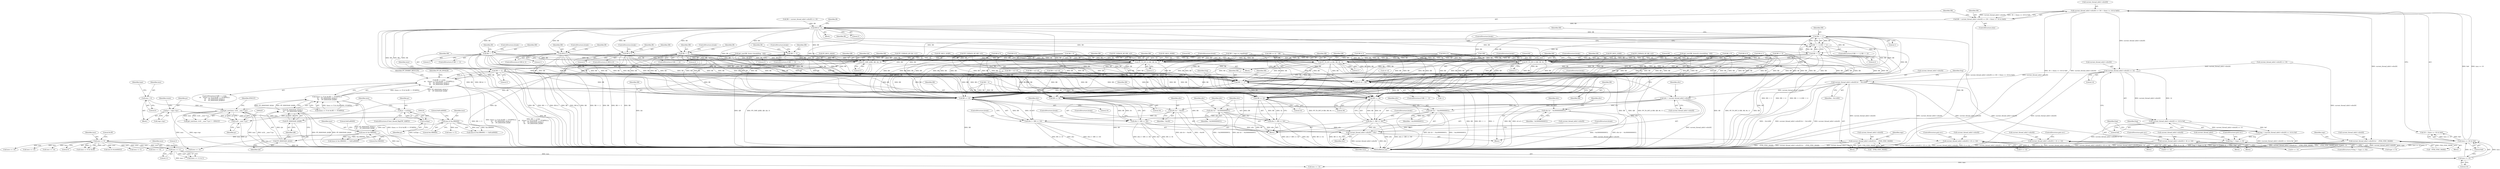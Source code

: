 digraph "0_linux_a8b0ca17b80e92faab46ee7179ba9e99ccb61233_42@API" {
"1000618" [label="(Call,current_thread_info()->xfsr[0] >> (30 + ((insn >> 10) & 0x6)))"];
"1000626" [label="(Call,(insn >> 10) & 0x6)"];
"1000627" [label="(Call,insn >> 10)"];
"1000602" [label="(Call,insn >> 11)"];
"1000570" [label="(Call,insn >> 5)"];
"1000560" [label="(Call,insn & 0xc1f80000)"];
"1000232" [label="(Call,insn & 0xc1f80000)"];
"1000222" [label="(Call,get_user(insn, (u32 __user *) pc))"];
"1000166" [label="(Call,insn = 0)"];
"1000224" [label="(Call,(u32 __user *) pc)"];
"1000215" [label="(Call,pc = (u32)pc)"];
"1000217" [label="(Call,(u32)pc)"];
"1000154" [label="(Call,pc = regs->tpc)"];
"1000616" [label="(Call,XR = current_thread_info()->xfsr[0] >> (30 + ((insn >> 10) & 0x6)))"];
"1000631" [label="(Call,XR &= 3)"];
"1000654" [label="(Call,XR == 1)"];
"1000653" [label="(Call,XR == 1 || XR == 2)"];
"1000657" [label="(Call,XR == 2)"];
"1001594" [label="(Call,FP_TO_INT_S (XR, SB, 64, 1))"];
"1001772" [label="(Call,XR == -1)"];
"1001790" [label="(Call,XR << 10)"];
"1001788" [label="(Call,xfsr |= (XR << 10))"];
"1001824" [label="(Call,current_thread_info()->xfsr[0] = xfsr)"];
"1001869" [label="(Call,current_thread_info()->xfsr[0] &= ~(FSR_CEXC_MASK))"];
"1001800" [label="(Call,XR << 32)"];
"1001798" [label="(Call,xfsr |= (XR << 32))"];
"1001810" [label="(Call,XR << 34)"];
"1001808" [label="(Call,xfsr |= (XR << 34))"];
"1001820" [label="(Call,XR << 36)"];
"1001818" [label="(Call,xfsr |= (XR << 36))"];
"1001840" [label="(Call,rd->d = XR)"];
"1001601" [label="(Call,FP_TO_INT_D (XR, DB, 64, 1))"];
"1001608" [label="(Call,FP_TO_INT_Q (XR, QB, 64, 1))"];
"1001727" [label="(Call,FP_CMP_Q(XR, QB, QA, 3))"];
"1001734" [label="(Call,XR == 3)"];
"1001733" [label="(Call,XR == 3 &&\n\t\t\t    (((insn >> 5) & 0x1ff) == FCMPEQ ||\n\t\t\t     FP_ISSIGNAN_Q(QA) ||\n\t\t\t     FP_ISSIGNAN_Q(QB)))"];
"1001746" [label="(Call,FP_ISSIGNAN_Q(QA))"];
"1001745" [label="(Call,FP_ISSIGNAN_Q(QA) ||\n\t\t\t     FP_ISSIGNAN_Q(QB))"];
"1001737" [label="(Call,((insn >> 5) & 0x1ff) == FCMPEQ ||\n\t\t\t     FP_ISSIGNAN_Q(QA) ||\n\t\t\t     FP_ISSIGNAN_Q(QB))"];
"1001748" [label="(Call,FP_ISSIGNAN_Q(QB))"];
"1000666" [label="(Call,XR & 1)"];
"1000675" [label="(Call,XR == 1)"];
"1000684" [label="(Call,XR & 2)"];
"1000693" [label="(Call,XR == 2)"];
"1000702" [label="(Call,XR == 3)"];
"1000969" [label="(Call,current_thread_info()->xfsr[0] &= ~(FSR_CEXC_MASK))"];
"1001030" [label="(Call,current_thread_info()->xfsr[0] >> 14)"];
"1001029" [label="(Call,(current_thread_info()->xfsr[0] >> 14) & 0xf)"];
"1001027" [label="(Call,freg = (current_thread_info()->xfsr[0] >> 14) & 0xf)"];
"1001039" [label="(Call,freg != (type >> 9))"];
"1001045" [label="(Call,current_thread_info()->xfsr[0] &= ~0x1c000)"];
"1001070" [label="(Call,current_thread_info()->xfsr[0] |= (6 << 14))"];
"1001165" [label="(Call,current_thread_info()->xfsr[0] |= (6 << 14))"];
"1001264" [label="(Call,current_thread_info()->xfsr[0] |= (6 << 14))"];
"1001764" [label="(Call,xfsr = current_thread_info()->xfsr[0])"];
"1001785" [label="(Call,xfsr &= ~0xc00)"];
"1001795" [label="(Call,xfsr &= ~0x300000000UL)"];
"1001805" [label="(Call,xfsr &= ~0xc00000000UL)"];
"1001815" [label="(Call,xfsr &= ~0x3000000000UL)"];
"1000848" [label="(Call,XR = 0)"];
"1000693" [label="(Call,XR == 2)"];
"1000629" [label="(Literal,10)"];
"1000187" [label="(Call,FP_DECL_D(DB))"];
"1001174" [label="(ControlStructure,goto err;)"];
"1001810" [label="(Call,XR << 34)"];
"1000681" [label="(ControlStructure,break;)"];
"1001806" [label="(Identifier,xfsr)"];
"1000692" [label="(ControlStructure,if (XR == 2))"];
"1001820" [label="(Call,XR << 36)"];
"1001164" [label="(Block,)"];
"1001818" [label="(Call,xfsr |= (XR << 36))"];
"1001046" [label="(Call,current_thread_info()->xfsr[0])"];
"1000697" [label="(Identifier,IR)"];
"1000560" [label="(Call,insn & 0xc1f80000)"];
"1001727" [label="(Call,FP_CMP_Q(XR, QB, QA, 3))"];
"1001762" [label="(Block,)"];
"1001787" [label="(Identifier,~0xc00)"];
"1001751" [label="(Identifier,FP_EX_INVALID)"];
"1001071" [label="(Call,current_thread_info()->xfsr[0])"];
"1000563" [label="(Literal,0x81a80000)"];
"1000156" [label="(Call,regs->tpc)"];
"1001821" [label="(Identifier,XR)"];
"1001053" [label="(Identifier,freg)"];
"1001875" [label="(Call,~(FSR_CEXC_MASK))"];
"1000603" [label="(Identifier,insn)"];
"1001749" [label="(Identifier,QB)"];
"1000216" [label="(Identifier,pc)"];
"1000806" [label="(Call,XR & 8)"];
"1001040" [label="(Identifier,freg)"];
"1001027" [label="(Call,freg = (current_thread_info()->xfsr[0] >> 14) & 0xf)"];
"1001732" [label="(ControlStructure,if (XR == 3 &&\n\t\t\t    (((insn >> 5) & 0x1ff) == FCMPEQ ||\n\t\t\t     FP_ISSIGNAN_Q(QA) ||\n\t\t\t     FP_ISSIGNAN_Q(QB))))"];
"1001604" [label="(Literal,64)"];
"1001811" [label="(Identifier,XR)"];
"1001745" [label="(Call,FP_ISSIGNAN_Q(QA) ||\n\t\t\t     FP_ISSIGNAN_Q(QB))"];
"1000239" [label="(Call,insn >> 5)"];
"1000168" [label="(Literal,0)"];
"1001803" [label="(ControlStructure,break;)"];
"1000968" [label="(Block,)"];
"1000652" [label="(ControlStructure,if (XR == 1 || XR == 2))"];
"1001844" [label="(Identifier,XR)"];
"1001773" [label="(Identifier,XR)"];
"1000711" [label="(Call,insn >> 14)"];
"1000224" [label="(Call,(u32 __user *) pc)"];
"1000161" [label="(Identifier,tstate)"];
"1001766" [label="(Call,current_thread_info()->xfsr[0])"];
"1000217" [label="(Call,(u32)pc)"];
"1000702" [label="(Call,XR == 3)"];
"1001771" [label="(ControlStructure,if (XR == -1))"];
"1001841" [label="(Call,rd->d)"];
"1000653" [label="(Call,XR == 1 || XR == 2)"];
"1000570" [label="(Call,insn >> 5)"];
"1001733" [label="(Call,XR == 3 &&\n\t\t\t    (((insn >> 5) & 0x1ff) == FCMPEQ ||\n\t\t\t     FP_ISSIGNAN_Q(QA) ||\n\t\t\t     FP_ISSIGNAN_Q(QB)))"];
"1001823" [label="(ControlStructure,break;)"];
"1001795" [label="(Call,xfsr &= ~0x300000000UL)"];
"1000655" [label="(Identifier,XR)"];
"1000746" [label="(Call,(XR >> 2) ^ XR)"];
"1001879" [label="(Identifier,regs)"];
"1001809" [label="(Identifier,xfsr)"];
"1001606" [label="(ControlStructure,break;)"];
"1000602" [label="(Call,insn >> 11)"];
"1001772" [label="(Call,XR == -1)"];
"1001802" [label="(Literal,32)"];
"1001264" [label="(Call,current_thread_info()->xfsr[0] |= (6 << 14))"];
"1000561" [label="(Identifier,insn)"];
"1001788" [label="(Call,xfsr |= (XR << 10))"];
"1001598" [label="(Literal,1)"];
"1001627" [label="(Call,XR = rs2->d)"];
"1001792" [label="(Literal,10)"];
"1001776" [label="(Call,XR = 2)"];
"1000212" [label="(ControlStructure,if (test_thread_flag(TIF_32BIT)))"];
"1000761" [label="(Call,XR & 4)"];
"1000908" [label="(Call,get_user(XR, &win->locals[freg - 16]))"];
"1000685" [label="(Identifier,XR)"];
"1000571" [label="(Identifier,insn)"];
"1000632" [label="(Identifier,XR)"];
"1001783" [label="(Block,)"];
"1001031" [label="(Call,current_thread_info()->xfsr[0])"];
"1001165" [label="(Call,current_thread_info()->xfsr[0] |= (6 << 14))"];
"1001171" [label="(Call,6 << 14)"];
"1000956" [label="(Call,insn >> 10)"];
"1000975" [label="(Call,~(FSR_CEXC_MASK))"];
"1001133" [label="(Call,FP_UNPACK_QP (QA, rs1))"];
"1000562" [label="(Literal,0xc1f80000)"];
"1000628" [label="(Identifier,insn)"];
"1000666" [label="(Call,XR & 1)"];
"1001055" [label="(Call,insn >> 14)"];
"1000657" [label="(Call,XR == 2)"];
"1000616" [label="(Call,XR = current_thread_info()->xfsr[0] >> (30 + ((insn >> 10) & 0x6)))"];
"1001791" [label="(Identifier,XR)"];
"1000706" [label="(Identifier,IR)"];
"1001641" [label="(Call,XR = rs2->d)"];
"1000771" [label="(Call,XR & 4)"];
"1001045" [label="(Call,current_thread_info()->xfsr[0] &= ~0x1c000)"];
"1001869" [label="(Call,current_thread_info()->xfsr[0] &= ~(FSR_CEXC_MASK))"];
"1001799" [label="(Identifier,xfsr)"];
"1000235" [label="(Literal,0x81a00000)"];
"1000171" [label="(Identifier,type)"];
"1001793" [label="(ControlStructure,break;)"];
"1001048" [label="(Call,current_thread_info())"];
"1000694" [label="(Identifier,XR)"];
"1001800" [label="(Call,XR << 32)"];
"1000231" [label="(Call,(insn & 0xc1f80000) == 0x81a00000)"];
"1001265" [label="(Call,current_thread_info()->xfsr[0])"];
"1000223" [label="(Identifier,insn)"];
"1000624" [label="(Call,30 + ((insn >> 10) & 0x6))"];
"1001845" [label="(ControlStructure,break;)"];
"1000665" [label="(ControlStructure,if (XR & 1))"];
"1001781" [label="(Identifier,freg)"];
"1001608" [label="(Call,FP_TO_INT_Q (XR, QB, 64, 1))"];
"1001815" [label="(Call,xfsr &= ~0x3000000000UL)"];
"1001263" [label="(Block,)"];
"1000166" [label="(Call,insn = 0)"];
"1001730" [label="(Identifier,QA)"];
"1000690" [label="(ControlStructure,break;)"];
"1001831" [label="(ControlStructure,break;)"];
"1001735" [label="(Identifier,XR)"];
"1000699" [label="(ControlStructure,break;)"];
"1000654" [label="(Call,XR == 1)"];
"1000573" [label="(Literal,0x1ff)"];
"1001736" [label="(Literal,3)"];
"1001786" [label="(Identifier,xfsr)"];
"1001612" [label="(Literal,1)"];
"1000559" [label="(Call,(insn & 0xc1f80000) == 0x81a80000)"];
"1000215" [label="(Call,pc = (u32)pc)"];
"1000841" [label="(Call,insn >> 14)"];
"1000672" [label="(ControlStructure,break;)"];
"1000221" [label="(Call,get_user(insn, (u32 __user *) pc) != -EFAULT)"];
"1000617" [label="(Identifier,XR)"];
"1000658" [label="(Identifier,XR)"];
"1001748" [label="(Call,FP_ISSIGNAN_Q(QB))"];
"1001777" [label="(Identifier,XR)"];
"1000604" [label="(Literal,11)"];
"1000708" [label="(ControlStructure,break;)"];
"1000630" [label="(Literal,0x6)"];
"1001613" [label="(ControlStructure,break;)"];
"1001079" [label="(ControlStructure,goto err;)"];
"1001825" [label="(Call,current_thread_info()->xfsr[0])"];
"1001785" [label="(Call,xfsr &= ~0xc00)"];
"1001634" [label="(Call,XR = rs2->d)"];
"1001817" [label="(Identifier,~0x3000000000UL)"];
"1000668" [label="(Literal,1)"];
"1000193" [label="(Call,FP_DECL_Q(QB))"];
"1001813" [label="(ControlStructure,break;)"];
"1000938" [label="(Call,XR <= 0)"];
"1001741" [label="(Identifier,insn)"];
"1000639" [label="(Call,insn >> 14)"];
"1001830" [label="(Identifier,xfsr)"];
"1000574" [label="(Block,)"];
"1000677" [label="(Literal,1)"];
"1001076" [label="(Call,6 << 14)"];
"1001601" [label="(Call,FP_TO_INT_D (XR, DB, 64, 1))"];
"1000219" [label="(Identifier,pc)"];
"1001070" [label="(Call,current_thread_info()->xfsr[0] |= (6 << 14))"];
"1001822" [label="(Literal,36)"];
"1001611" [label="(Literal,64)"];
"1000222" [label="(Call,get_user(insn, (u32 __user *) pc))"];
"1001747" [label="(Identifier,QA)"];
"1000670" [label="(Identifier,IR)"];
"1001816" [label="(Identifier,xfsr)"];
"1000619" [label="(Call,current_thread_info()->xfsr[0])"];
"1000155" [label="(Identifier,pc)"];
"1000824" [label="(Call,insn >> 14)"];
"1000606" [label="(Call,XR = current_thread_info()->xfsr[0] >> 10)"];
"1001840" [label="(Call,rd->d = XR)"];
"1001731" [label="(Literal,3)"];
"1001774" [label="(Call,-1)"];
"1000191" [label="(Call,FP_DECL_Q(QA))"];
"1000684" [label="(Call,XR & 2)"];
"1000695" [label="(Literal,2)"];
"1000233" [label="(Identifier,insn)"];
"1001595" [label="(Identifier,XR)"];
"1000788" [label="(Call,XR & 5)"];
"1001870" [label="(Call,current_thread_info()->xfsr[0])"];
"1001273" [label="(ControlStructure,goto err;)"];
"1000572" [label="(Literal,5)"];
"1001728" [label="(Identifier,XR)"];
"1001599" [label="(ControlStructure,break;)"];
"1000674" [label="(ControlStructure,if (XR == 1))"];
"1000930" [label="(Call,!XR)"];
"1001738" [label="(Call,((insn >> 5) & 0x1ff) == FCMPEQ)"];
"1000633" [label="(Literal,3)"];
"1000704" [label="(Literal,3)"];
"1000659" [label="(Literal,2)"];
"1000675" [label="(Call,XR == 1)"];
"1001039" [label="(Call,freg != (type >> 9))"];
"1000676" [label="(Identifier,XR)"];
"1000631" [label="(Call,XR &= 3)"];
"1000601" [label="(Call,(insn >> 11) & 3)"];
"1001594" [label="(Call,FP_TO_INT_S (XR, SB, 64, 1))"];
"1000701" [label="(ControlStructure,if (XR == 3))"];
"1000667" [label="(Identifier,XR)"];
"1001036" [label="(Literal,14)"];
"1000883" [label="(Call,get_user(XR, &win32->locals[freg - 16]))"];
"1000969" [label="(Call,current_thread_info()->xfsr[0] &= ~(FSR_CEXC_MASK))"];
"1001729" [label="(Identifier,QB)"];
"1000627" [label="(Call,insn >> 10)"];
"1000232" [label="(Call,insn & 0xc1f80000)"];
"1000970" [label="(Call,current_thread_info()->xfsr[0])"];
"1001801" [label="(Identifier,XR)"];
"1000686" [label="(Literal,2)"];
"1000688" [label="(Identifier,IR)"];
"1001596" [label="(Identifier,SB)"];
"1001044" [label="(ControlStructure,goto err;)"];
"1001808" [label="(Call,xfsr |= (XR << 34))"];
"1000154" [label="(Call,pc = regs->tpc)"];
"1000815" [label="(Call,XR & 2)"];
"1001798" [label="(Call,xfsr |= (XR << 32))"];
"1001028" [label="(Identifier,freg)"];
"1001051" [label="(Identifier,~0x1c000)"];
"1001789" [label="(Identifier,xfsr)"];
"1000661" [label="(Identifier,IR)"];
"1000683" [label="(ControlStructure,if (XR & 2))"];
"1000605" [label="(Literal,3)"];
"1001894" [label="(MethodReturn,int)"];
"1001609" [label="(Identifier,XR)"];
"1000679" [label="(Identifier,IR)"];
"1001230" [label="(Call,FP_UNPACK_QP (QB, rs2))"];
"1001602" [label="(Identifier,XR)"];
"1001029" [label="(Call,(current_thread_info()->xfsr[0] >> 14) & 0xf)"];
"1001378" [label="(Block,)"];
"1001030" [label="(Call,current_thread_info()->xfsr[0] >> 14)"];
"1000234" [label="(Literal,0xc1f80000)"];
"1001270" [label="(Call,6 << 14)"];
"1000569" [label="(Call,(insn >> 5) & 0x1ff)"];
"1000797" [label="(Call,XR & 1)"];
"1001790" [label="(Call,XR << 10)"];
"1000663" [label="(ControlStructure,break;)"];
"1001812" [label="(Literal,34)"];
"1001796" [label="(Identifier,xfsr)"];
"1001000" [label="(Call,insn & 0x3e00001f)"];
"1001737" [label="(Call,((insn >> 5) & 0x1ff) == FCMPEQ ||\n\t\t\t     FP_ISSIGNAN_Q(QA) ||\n\t\t\t     FP_ISSIGNAN_Q(QB))"];
"1001797" [label="(Identifier,~0x300000000UL)"];
"1000226" [label="(Identifier,pc)"];
"1001610" [label="(Identifier,QB)"];
"1000615" [label="(ControlStructure,else)"];
"1000181" [label="(Call,FP_DECL_S(SB))"];
"1000656" [label="(Literal,1)"];
"1001824" [label="(Call,current_thread_info()->xfsr[0] = xfsr)"];
"1001014" [label="(Block,)"];
"1001069" [label="(Block,)"];
"1001764" [label="(Call,xfsr = current_thread_info()->xfsr[0])"];
"1000608" [label="(Call,current_thread_info()->xfsr[0] >> 10)"];
"1000635" [label="(Identifier,IR)"];
"1001819" [label="(Identifier,xfsr)"];
"1000703" [label="(Identifier,XR)"];
"1001240" [label="(Call,FP_UNPACK_SP (SB, rs2))"];
"1001235" [label="(Call,FP_UNPACK_DP (DB, rs2))"];
"1001597" [label="(Literal,64)"];
"1001765" [label="(Identifier,xfsr)"];
"1000979" [label="(Identifier,regs)"];
"1000152" [label="(Block,)"];
"1001038" [label="(ControlStructure,if (freg != (type >> 9)))"];
"1001037" [label="(Literal,0xf)"];
"1001746" [label="(Call,FP_ISSIGNAN_Q(QA))"];
"1001041" [label="(Call,type >> 9)"];
"1001805" [label="(Call,xfsr &= ~0xc00000000UL)"];
"1001807" [label="(Identifier,~0xc00000000UL)"];
"1001605" [label="(Literal,1)"];
"1000947" [label="(Call,XR < 0)"];
"1000856" [label="(Call,XR = regs->u_regs[freg])"];
"1000730" [label="(Call,insn >> 5)"];
"1000618" [label="(Call,current_thread_info()->xfsr[0] >> (30 + ((insn >> 10) & 0x6)))"];
"1001734" [label="(Call,XR == 3)"];
"1001754" [label="(Identifier,FP_INHIBIT_RESULTS)"];
"1000626" [label="(Call,(insn >> 10) & 0x6)"];
"1001166" [label="(Call,current_thread_info()->xfsr[0])"];
"1000167" [label="(Identifier,insn)"];
"1000228" [label="(Identifier,EFAULT)"];
"1001603" [label="(Identifier,DB)"];
"1000618" -> "1000616"  [label="AST: "];
"1000618" -> "1000624"  [label="CFG: "];
"1000619" -> "1000618"  [label="AST: "];
"1000624" -> "1000618"  [label="AST: "];
"1000616" -> "1000618"  [label="CFG: "];
"1000618" -> "1001894"  [label="DDG: 30 + ((insn >> 10) & 0x6)"];
"1000618" -> "1001894"  [label="DDG: current_thread_info()->xfsr[0]"];
"1000618" -> "1000616"  [label="DDG: current_thread_info()->xfsr[0]"];
"1000618" -> "1000616"  [label="DDG: 30 + ((insn >> 10) & 0x6)"];
"1000626" -> "1000618"  [label="DDG: insn >> 10"];
"1000626" -> "1000618"  [label="DDG: 0x6"];
"1000618" -> "1000969"  [label="DDG: current_thread_info()->xfsr[0]"];
"1000618" -> "1001030"  [label="DDG: current_thread_info()->xfsr[0]"];
"1000626" -> "1000624"  [label="AST: "];
"1000626" -> "1000630"  [label="CFG: "];
"1000627" -> "1000626"  [label="AST: "];
"1000630" -> "1000626"  [label="AST: "];
"1000624" -> "1000626"  [label="CFG: "];
"1000626" -> "1001894"  [label="DDG: insn >> 10"];
"1000626" -> "1000624"  [label="DDG: insn >> 10"];
"1000626" -> "1000624"  [label="DDG: 0x6"];
"1000627" -> "1000626"  [label="DDG: insn"];
"1000627" -> "1000626"  [label="DDG: 10"];
"1000627" -> "1000629"  [label="CFG: "];
"1000628" -> "1000627"  [label="AST: "];
"1000629" -> "1000627"  [label="AST: "];
"1000630" -> "1000627"  [label="CFG: "];
"1000602" -> "1000627"  [label="DDG: insn"];
"1000627" -> "1000639"  [label="DDG: insn"];
"1000602" -> "1000601"  [label="AST: "];
"1000602" -> "1000604"  [label="CFG: "];
"1000603" -> "1000602"  [label="AST: "];
"1000604" -> "1000602"  [label="AST: "];
"1000605" -> "1000602"  [label="CFG: "];
"1000602" -> "1000601"  [label="DDG: insn"];
"1000602" -> "1000601"  [label="DDG: 11"];
"1000570" -> "1000602"  [label="DDG: insn"];
"1000602" -> "1000639"  [label="DDG: insn"];
"1000570" -> "1000569"  [label="AST: "];
"1000570" -> "1000572"  [label="CFG: "];
"1000571" -> "1000570"  [label="AST: "];
"1000572" -> "1000570"  [label="AST: "];
"1000573" -> "1000570"  [label="CFG: "];
"1000570" -> "1001894"  [label="DDG: insn"];
"1000570" -> "1000569"  [label="DDG: insn"];
"1000570" -> "1000569"  [label="DDG: 5"];
"1000560" -> "1000570"  [label="DDG: insn"];
"1000570" -> "1000711"  [label="DDG: insn"];
"1000570" -> "1000730"  [label="DDG: insn"];
"1000570" -> "1000824"  [label="DDG: insn"];
"1000570" -> "1000841"  [label="DDG: insn"];
"1000570" -> "1000956"  [label="DDG: insn"];
"1000570" -> "1001000"  [label="DDG: insn"];
"1000570" -> "1001055"  [label="DDG: insn"];
"1000560" -> "1000559"  [label="AST: "];
"1000560" -> "1000562"  [label="CFG: "];
"1000561" -> "1000560"  [label="AST: "];
"1000562" -> "1000560"  [label="AST: "];
"1000563" -> "1000560"  [label="CFG: "];
"1000560" -> "1001894"  [label="DDG: insn"];
"1000560" -> "1000559"  [label="DDG: insn"];
"1000560" -> "1000559"  [label="DDG: 0xc1f80000"];
"1000232" -> "1000560"  [label="DDG: insn"];
"1000560" -> "1001055"  [label="DDG: insn"];
"1000232" -> "1000231"  [label="AST: "];
"1000232" -> "1000234"  [label="CFG: "];
"1000233" -> "1000232"  [label="AST: "];
"1000234" -> "1000232"  [label="AST: "];
"1000235" -> "1000232"  [label="CFG: "];
"1000232" -> "1000231"  [label="DDG: insn"];
"1000232" -> "1000231"  [label="DDG: 0xc1f80000"];
"1000222" -> "1000232"  [label="DDG: insn"];
"1000232" -> "1000239"  [label="DDG: insn"];
"1000222" -> "1000221"  [label="AST: "];
"1000222" -> "1000224"  [label="CFG: "];
"1000223" -> "1000222"  [label="AST: "];
"1000224" -> "1000222"  [label="AST: "];
"1000228" -> "1000222"  [label="CFG: "];
"1000222" -> "1001894"  [label="DDG: insn"];
"1000222" -> "1001894"  [label="DDG: (u32 __user *) pc"];
"1000222" -> "1000221"  [label="DDG: insn"];
"1000222" -> "1000221"  [label="DDG: (u32 __user *) pc"];
"1000166" -> "1000222"  [label="DDG: insn"];
"1000224" -> "1000222"  [label="DDG: pc"];
"1000222" -> "1001055"  [label="DDG: insn"];
"1000166" -> "1000152"  [label="AST: "];
"1000166" -> "1000168"  [label="CFG: "];
"1000167" -> "1000166"  [label="AST: "];
"1000168" -> "1000166"  [label="AST: "];
"1000171" -> "1000166"  [label="CFG: "];
"1000224" -> "1000226"  [label="CFG: "];
"1000225" -> "1000224"  [label="AST: "];
"1000226" -> "1000224"  [label="AST: "];
"1000224" -> "1001894"  [label="DDG: pc"];
"1000215" -> "1000224"  [label="DDG: pc"];
"1000154" -> "1000224"  [label="DDG: pc"];
"1000215" -> "1000212"  [label="AST: "];
"1000215" -> "1000217"  [label="CFG: "];
"1000216" -> "1000215"  [label="AST: "];
"1000217" -> "1000215"  [label="AST: "];
"1000223" -> "1000215"  [label="CFG: "];
"1000215" -> "1001894"  [label="DDG: (u32)pc"];
"1000217" -> "1000215"  [label="DDG: pc"];
"1000217" -> "1000219"  [label="CFG: "];
"1000218" -> "1000217"  [label="AST: "];
"1000219" -> "1000217"  [label="AST: "];
"1000154" -> "1000217"  [label="DDG: pc"];
"1000154" -> "1000152"  [label="AST: "];
"1000154" -> "1000156"  [label="CFG: "];
"1000155" -> "1000154"  [label="AST: "];
"1000156" -> "1000154"  [label="AST: "];
"1000161" -> "1000154"  [label="CFG: "];
"1000154" -> "1001894"  [label="DDG: regs->tpc"];
"1000616" -> "1000615"  [label="AST: "];
"1000617" -> "1000616"  [label="AST: "];
"1000632" -> "1000616"  [label="CFG: "];
"1000616" -> "1001894"  [label="DDG: current_thread_info()->xfsr[0] >> (30 + ((insn >> 10) & 0x6))"];
"1000616" -> "1000631"  [label="DDG: XR"];
"1000631" -> "1000574"  [label="AST: "];
"1000631" -> "1000633"  [label="CFG: "];
"1000632" -> "1000631"  [label="AST: "];
"1000633" -> "1000631"  [label="AST: "];
"1000635" -> "1000631"  [label="CFG: "];
"1000631" -> "1001894"  [label="DDG: XR"];
"1000631" -> "1001894"  [label="DDG: XR &= 3"];
"1000606" -> "1000631"  [label="DDG: XR"];
"1000631" -> "1000654"  [label="DDG: XR"];
"1000631" -> "1000666"  [label="DDG: XR"];
"1000631" -> "1000675"  [label="DDG: XR"];
"1000631" -> "1000684"  [label="DDG: XR"];
"1000631" -> "1000693"  [label="DDG: XR"];
"1000631" -> "1000702"  [label="DDG: XR"];
"1000631" -> "1001594"  [label="DDG: XR"];
"1000631" -> "1001601"  [label="DDG: XR"];
"1000631" -> "1001608"  [label="DDG: XR"];
"1000631" -> "1001727"  [label="DDG: XR"];
"1000631" -> "1001772"  [label="DDG: XR"];
"1000631" -> "1001790"  [label="DDG: XR"];
"1000631" -> "1001800"  [label="DDG: XR"];
"1000631" -> "1001810"  [label="DDG: XR"];
"1000631" -> "1001820"  [label="DDG: XR"];
"1000631" -> "1001840"  [label="DDG: XR"];
"1000654" -> "1000653"  [label="AST: "];
"1000654" -> "1000656"  [label="CFG: "];
"1000655" -> "1000654"  [label="AST: "];
"1000656" -> "1000654"  [label="AST: "];
"1000658" -> "1000654"  [label="CFG: "];
"1000653" -> "1000654"  [label="CFG: "];
"1000654" -> "1001894"  [label="DDG: XR"];
"1000654" -> "1000653"  [label="DDG: XR"];
"1000654" -> "1000653"  [label="DDG: 1"];
"1000654" -> "1000657"  [label="DDG: XR"];
"1000654" -> "1001594"  [label="DDG: XR"];
"1000654" -> "1001601"  [label="DDG: XR"];
"1000654" -> "1001608"  [label="DDG: XR"];
"1000654" -> "1001727"  [label="DDG: XR"];
"1000654" -> "1001772"  [label="DDG: XR"];
"1000654" -> "1001790"  [label="DDG: XR"];
"1000654" -> "1001800"  [label="DDG: XR"];
"1000654" -> "1001810"  [label="DDG: XR"];
"1000654" -> "1001820"  [label="DDG: XR"];
"1000654" -> "1001840"  [label="DDG: XR"];
"1000653" -> "1000652"  [label="AST: "];
"1000653" -> "1000657"  [label="CFG: "];
"1000657" -> "1000653"  [label="AST: "];
"1000661" -> "1000653"  [label="CFG: "];
"1000663" -> "1000653"  [label="CFG: "];
"1000653" -> "1001894"  [label="DDG: XR == 1 || XR == 2"];
"1000653" -> "1001894"  [label="DDG: XR == 2"];
"1000653" -> "1001894"  [label="DDG: XR == 1"];
"1000657" -> "1000653"  [label="DDG: XR"];
"1000657" -> "1000653"  [label="DDG: 2"];
"1000657" -> "1000659"  [label="CFG: "];
"1000658" -> "1000657"  [label="AST: "];
"1000659" -> "1000657"  [label="AST: "];
"1000657" -> "1001894"  [label="DDG: XR"];
"1000657" -> "1001594"  [label="DDG: XR"];
"1000657" -> "1001601"  [label="DDG: XR"];
"1000657" -> "1001608"  [label="DDG: XR"];
"1000657" -> "1001727"  [label="DDG: XR"];
"1000657" -> "1001772"  [label="DDG: XR"];
"1000657" -> "1001790"  [label="DDG: XR"];
"1000657" -> "1001800"  [label="DDG: XR"];
"1000657" -> "1001810"  [label="DDG: XR"];
"1000657" -> "1001820"  [label="DDG: XR"];
"1000657" -> "1001840"  [label="DDG: XR"];
"1001594" -> "1001378"  [label="AST: "];
"1001594" -> "1001598"  [label="CFG: "];
"1001595" -> "1001594"  [label="AST: "];
"1001596" -> "1001594"  [label="AST: "];
"1001597" -> "1001594"  [label="AST: "];
"1001598" -> "1001594"  [label="AST: "];
"1001599" -> "1001594"  [label="CFG: "];
"1001594" -> "1001894"  [label="DDG: SB"];
"1001594" -> "1001894"  [label="DDG: FP_TO_INT_S (XR, SB, 64, 1)"];
"1001594" -> "1001894"  [label="DDG: XR"];
"1000815" -> "1001594"  [label="DDG: XR"];
"1000761" -> "1001594"  [label="DDG: XR"];
"1000883" -> "1001594"  [label="DDG: XR"];
"1000684" -> "1001594"  [label="DDG: XR"];
"1000746" -> "1001594"  [label="DDG: XR"];
"1000947" -> "1001594"  [label="DDG: XR"];
"1000693" -> "1001594"  [label="DDG: XR"];
"1000856" -> "1001594"  [label="DDG: XR"];
"1000938" -> "1001594"  [label="DDG: XR"];
"1000788" -> "1001594"  [label="DDG: XR"];
"1000806" -> "1001594"  [label="DDG: XR"];
"1000848" -> "1001594"  [label="DDG: XR"];
"1000675" -> "1001594"  [label="DDG: XR"];
"1000797" -> "1001594"  [label="DDG: XR"];
"1000702" -> "1001594"  [label="DDG: XR"];
"1000930" -> "1001594"  [label="DDG: XR"];
"1000771" -> "1001594"  [label="DDG: XR"];
"1000908" -> "1001594"  [label="DDG: XR"];
"1000666" -> "1001594"  [label="DDG: XR"];
"1000181" -> "1001594"  [label="DDG: SB"];
"1001240" -> "1001594"  [label="DDG: SB"];
"1001594" -> "1001772"  [label="DDG: XR"];
"1001594" -> "1001790"  [label="DDG: XR"];
"1001594" -> "1001800"  [label="DDG: XR"];
"1001594" -> "1001810"  [label="DDG: XR"];
"1001594" -> "1001820"  [label="DDG: XR"];
"1001594" -> "1001840"  [label="DDG: XR"];
"1001772" -> "1001771"  [label="AST: "];
"1001772" -> "1001774"  [label="CFG: "];
"1001773" -> "1001772"  [label="AST: "];
"1001774" -> "1001772"  [label="AST: "];
"1001777" -> "1001772"  [label="CFG: "];
"1001781" -> "1001772"  [label="CFG: "];
"1001772" -> "1001894"  [label="DDG: XR == -1"];
"1001772" -> "1001894"  [label="DDG: -1"];
"1001772" -> "1001894"  [label="DDG: XR"];
"1000815" -> "1001772"  [label="DDG: XR"];
"1000761" -> "1001772"  [label="DDG: XR"];
"1000883" -> "1001772"  [label="DDG: XR"];
"1000684" -> "1001772"  [label="DDG: XR"];
"1001734" -> "1001772"  [label="DDG: XR"];
"1000746" -> "1001772"  [label="DDG: XR"];
"1001608" -> "1001772"  [label="DDG: XR"];
"1000947" -> "1001772"  [label="DDG: XR"];
"1001634" -> "1001772"  [label="DDG: XR"];
"1001627" -> "1001772"  [label="DDG: XR"];
"1000856" -> "1001772"  [label="DDG: XR"];
"1000938" -> "1001772"  [label="DDG: XR"];
"1000788" -> "1001772"  [label="DDG: XR"];
"1000806" -> "1001772"  [label="DDG: XR"];
"1000848" -> "1001772"  [label="DDG: XR"];
"1000675" -> "1001772"  [label="DDG: XR"];
"1001601" -> "1001772"  [label="DDG: XR"];
"1000693" -> "1001772"  [label="DDG: XR"];
"1001641" -> "1001772"  [label="DDG: XR"];
"1000797" -> "1001772"  [label="DDG: XR"];
"1000702" -> "1001772"  [label="DDG: XR"];
"1000930" -> "1001772"  [label="DDG: XR"];
"1000771" -> "1001772"  [label="DDG: XR"];
"1000908" -> "1001772"  [label="DDG: XR"];
"1000666" -> "1001772"  [label="DDG: XR"];
"1001774" -> "1001772"  [label="DDG: 1"];
"1001772" -> "1001790"  [label="DDG: XR"];
"1001772" -> "1001800"  [label="DDG: XR"];
"1001772" -> "1001810"  [label="DDG: XR"];
"1001772" -> "1001820"  [label="DDG: XR"];
"1001790" -> "1001788"  [label="AST: "];
"1001790" -> "1001792"  [label="CFG: "];
"1001791" -> "1001790"  [label="AST: "];
"1001792" -> "1001790"  [label="AST: "];
"1001788" -> "1001790"  [label="CFG: "];
"1001790" -> "1001894"  [label="DDG: XR"];
"1001790" -> "1001788"  [label="DDG: XR"];
"1001790" -> "1001788"  [label="DDG: 10"];
"1000815" -> "1001790"  [label="DDG: XR"];
"1000761" -> "1001790"  [label="DDG: XR"];
"1000883" -> "1001790"  [label="DDG: XR"];
"1000684" -> "1001790"  [label="DDG: XR"];
"1001734" -> "1001790"  [label="DDG: XR"];
"1000746" -> "1001790"  [label="DDG: XR"];
"1000947" -> "1001790"  [label="DDG: XR"];
"1001634" -> "1001790"  [label="DDG: XR"];
"1000856" -> "1001790"  [label="DDG: XR"];
"1000938" -> "1001790"  [label="DDG: XR"];
"1000788" -> "1001790"  [label="DDG: XR"];
"1000806" -> "1001790"  [label="DDG: XR"];
"1000848" -> "1001790"  [label="DDG: XR"];
"1000675" -> "1001790"  [label="DDG: XR"];
"1001601" -> "1001790"  [label="DDG: XR"];
"1001776" -> "1001790"  [label="DDG: XR"];
"1001608" -> "1001790"  [label="DDG: XR"];
"1000693" -> "1001790"  [label="DDG: XR"];
"1001641" -> "1001790"  [label="DDG: XR"];
"1000797" -> "1001790"  [label="DDG: XR"];
"1000702" -> "1001790"  [label="DDG: XR"];
"1000930" -> "1001790"  [label="DDG: XR"];
"1000771" -> "1001790"  [label="DDG: XR"];
"1001627" -> "1001790"  [label="DDG: XR"];
"1000908" -> "1001790"  [label="DDG: XR"];
"1000666" -> "1001790"  [label="DDG: XR"];
"1001788" -> "1001783"  [label="AST: "];
"1001789" -> "1001788"  [label="AST: "];
"1001793" -> "1001788"  [label="CFG: "];
"1001788" -> "1001894"  [label="DDG: XR << 10"];
"1001788" -> "1001894"  [label="DDG: xfsr"];
"1001788" -> "1001894"  [label="DDG: xfsr |= (XR << 10)"];
"1001785" -> "1001788"  [label="DDG: xfsr"];
"1001788" -> "1001824"  [label="DDG: xfsr"];
"1001824" -> "1001762"  [label="AST: "];
"1001824" -> "1001830"  [label="CFG: "];
"1001825" -> "1001824"  [label="AST: "];
"1001830" -> "1001824"  [label="AST: "];
"1001831" -> "1001824"  [label="CFG: "];
"1001824" -> "1001894"  [label="DDG: xfsr"];
"1001824" -> "1001894"  [label="DDG: current_thread_info()->xfsr[0]"];
"1001818" -> "1001824"  [label="DDG: xfsr"];
"1001808" -> "1001824"  [label="DDG: xfsr"];
"1001764" -> "1001824"  [label="DDG: xfsr"];
"1001798" -> "1001824"  [label="DDG: xfsr"];
"1001824" -> "1001869"  [label="DDG: current_thread_info()->xfsr[0]"];
"1001869" -> "1001014"  [label="AST: "];
"1001869" -> "1001875"  [label="CFG: "];
"1001870" -> "1001869"  [label="AST: "];
"1001875" -> "1001869"  [label="AST: "];
"1001879" -> "1001869"  [label="CFG: "];
"1001869" -> "1001894"  [label="DDG: current_thread_info()->xfsr[0]"];
"1001869" -> "1001894"  [label="DDG: ~(FSR_CEXC_MASK)"];
"1001869" -> "1001894"  [label="DDG: current_thread_info()->xfsr[0] &= ~(FSR_CEXC_MASK)"];
"1001045" -> "1001869"  [label="DDG: current_thread_info()->xfsr[0]"];
"1001875" -> "1001869"  [label="DDG: FSR_CEXC_MASK"];
"1001800" -> "1001798"  [label="AST: "];
"1001800" -> "1001802"  [label="CFG: "];
"1001801" -> "1001800"  [label="AST: "];
"1001802" -> "1001800"  [label="AST: "];
"1001798" -> "1001800"  [label="CFG: "];
"1001800" -> "1001894"  [label="DDG: XR"];
"1001800" -> "1001798"  [label="DDG: XR"];
"1001800" -> "1001798"  [label="DDG: 32"];
"1000815" -> "1001800"  [label="DDG: XR"];
"1000761" -> "1001800"  [label="DDG: XR"];
"1000883" -> "1001800"  [label="DDG: XR"];
"1000684" -> "1001800"  [label="DDG: XR"];
"1001734" -> "1001800"  [label="DDG: XR"];
"1000746" -> "1001800"  [label="DDG: XR"];
"1000947" -> "1001800"  [label="DDG: XR"];
"1001634" -> "1001800"  [label="DDG: XR"];
"1000856" -> "1001800"  [label="DDG: XR"];
"1000938" -> "1001800"  [label="DDG: XR"];
"1000788" -> "1001800"  [label="DDG: XR"];
"1000806" -> "1001800"  [label="DDG: XR"];
"1000848" -> "1001800"  [label="DDG: XR"];
"1000675" -> "1001800"  [label="DDG: XR"];
"1001601" -> "1001800"  [label="DDG: XR"];
"1001776" -> "1001800"  [label="DDG: XR"];
"1001608" -> "1001800"  [label="DDG: XR"];
"1000693" -> "1001800"  [label="DDG: XR"];
"1001641" -> "1001800"  [label="DDG: XR"];
"1000797" -> "1001800"  [label="DDG: XR"];
"1000702" -> "1001800"  [label="DDG: XR"];
"1000930" -> "1001800"  [label="DDG: XR"];
"1000771" -> "1001800"  [label="DDG: XR"];
"1001627" -> "1001800"  [label="DDG: XR"];
"1000908" -> "1001800"  [label="DDG: XR"];
"1000666" -> "1001800"  [label="DDG: XR"];
"1001798" -> "1001783"  [label="AST: "];
"1001799" -> "1001798"  [label="AST: "];
"1001803" -> "1001798"  [label="CFG: "];
"1001798" -> "1001894"  [label="DDG: XR << 32"];
"1001798" -> "1001894"  [label="DDG: xfsr |= (XR << 32)"];
"1001798" -> "1001894"  [label="DDG: xfsr"];
"1001795" -> "1001798"  [label="DDG: xfsr"];
"1001810" -> "1001808"  [label="AST: "];
"1001810" -> "1001812"  [label="CFG: "];
"1001811" -> "1001810"  [label="AST: "];
"1001812" -> "1001810"  [label="AST: "];
"1001808" -> "1001810"  [label="CFG: "];
"1001810" -> "1001894"  [label="DDG: XR"];
"1001810" -> "1001808"  [label="DDG: XR"];
"1001810" -> "1001808"  [label="DDG: 34"];
"1000815" -> "1001810"  [label="DDG: XR"];
"1000761" -> "1001810"  [label="DDG: XR"];
"1000883" -> "1001810"  [label="DDG: XR"];
"1000684" -> "1001810"  [label="DDG: XR"];
"1001734" -> "1001810"  [label="DDG: XR"];
"1000746" -> "1001810"  [label="DDG: XR"];
"1000947" -> "1001810"  [label="DDG: XR"];
"1001634" -> "1001810"  [label="DDG: XR"];
"1000856" -> "1001810"  [label="DDG: XR"];
"1000938" -> "1001810"  [label="DDG: XR"];
"1000788" -> "1001810"  [label="DDG: XR"];
"1000806" -> "1001810"  [label="DDG: XR"];
"1000848" -> "1001810"  [label="DDG: XR"];
"1000675" -> "1001810"  [label="DDG: XR"];
"1001601" -> "1001810"  [label="DDG: XR"];
"1001776" -> "1001810"  [label="DDG: XR"];
"1001608" -> "1001810"  [label="DDG: XR"];
"1000693" -> "1001810"  [label="DDG: XR"];
"1001641" -> "1001810"  [label="DDG: XR"];
"1000797" -> "1001810"  [label="DDG: XR"];
"1000702" -> "1001810"  [label="DDG: XR"];
"1000930" -> "1001810"  [label="DDG: XR"];
"1000771" -> "1001810"  [label="DDG: XR"];
"1001627" -> "1001810"  [label="DDG: XR"];
"1000908" -> "1001810"  [label="DDG: XR"];
"1000666" -> "1001810"  [label="DDG: XR"];
"1001808" -> "1001783"  [label="AST: "];
"1001809" -> "1001808"  [label="AST: "];
"1001813" -> "1001808"  [label="CFG: "];
"1001808" -> "1001894"  [label="DDG: xfsr |= (XR << 34)"];
"1001808" -> "1001894"  [label="DDG: xfsr"];
"1001808" -> "1001894"  [label="DDG: XR << 34"];
"1001805" -> "1001808"  [label="DDG: xfsr"];
"1001820" -> "1001818"  [label="AST: "];
"1001820" -> "1001822"  [label="CFG: "];
"1001821" -> "1001820"  [label="AST: "];
"1001822" -> "1001820"  [label="AST: "];
"1001818" -> "1001820"  [label="CFG: "];
"1001820" -> "1001894"  [label="DDG: XR"];
"1001820" -> "1001818"  [label="DDG: XR"];
"1001820" -> "1001818"  [label="DDG: 36"];
"1000815" -> "1001820"  [label="DDG: XR"];
"1000761" -> "1001820"  [label="DDG: XR"];
"1000883" -> "1001820"  [label="DDG: XR"];
"1000684" -> "1001820"  [label="DDG: XR"];
"1001734" -> "1001820"  [label="DDG: XR"];
"1000746" -> "1001820"  [label="DDG: XR"];
"1000947" -> "1001820"  [label="DDG: XR"];
"1001634" -> "1001820"  [label="DDG: XR"];
"1000856" -> "1001820"  [label="DDG: XR"];
"1000938" -> "1001820"  [label="DDG: XR"];
"1000788" -> "1001820"  [label="DDG: XR"];
"1000806" -> "1001820"  [label="DDG: XR"];
"1000848" -> "1001820"  [label="DDG: XR"];
"1000675" -> "1001820"  [label="DDG: XR"];
"1001601" -> "1001820"  [label="DDG: XR"];
"1001776" -> "1001820"  [label="DDG: XR"];
"1001608" -> "1001820"  [label="DDG: XR"];
"1000693" -> "1001820"  [label="DDG: XR"];
"1001641" -> "1001820"  [label="DDG: XR"];
"1000797" -> "1001820"  [label="DDG: XR"];
"1000702" -> "1001820"  [label="DDG: XR"];
"1000930" -> "1001820"  [label="DDG: XR"];
"1000771" -> "1001820"  [label="DDG: XR"];
"1001627" -> "1001820"  [label="DDG: XR"];
"1000908" -> "1001820"  [label="DDG: XR"];
"1000666" -> "1001820"  [label="DDG: XR"];
"1001818" -> "1001783"  [label="AST: "];
"1001819" -> "1001818"  [label="AST: "];
"1001823" -> "1001818"  [label="CFG: "];
"1001818" -> "1001894"  [label="DDG: xfsr"];
"1001818" -> "1001894"  [label="DDG: XR << 36"];
"1001818" -> "1001894"  [label="DDG: xfsr |= (XR << 36)"];
"1001815" -> "1001818"  [label="DDG: xfsr"];
"1001840" -> "1001762"  [label="AST: "];
"1001840" -> "1001844"  [label="CFG: "];
"1001841" -> "1001840"  [label="AST: "];
"1001844" -> "1001840"  [label="AST: "];
"1001845" -> "1001840"  [label="CFG: "];
"1001840" -> "1001894"  [label="DDG: rd->d"];
"1001840" -> "1001894"  [label="DDG: XR"];
"1000815" -> "1001840"  [label="DDG: XR"];
"1000761" -> "1001840"  [label="DDG: XR"];
"1000883" -> "1001840"  [label="DDG: XR"];
"1000684" -> "1001840"  [label="DDG: XR"];
"1001734" -> "1001840"  [label="DDG: XR"];
"1000746" -> "1001840"  [label="DDG: XR"];
"1001608" -> "1001840"  [label="DDG: XR"];
"1000947" -> "1001840"  [label="DDG: XR"];
"1001634" -> "1001840"  [label="DDG: XR"];
"1001627" -> "1001840"  [label="DDG: XR"];
"1000856" -> "1001840"  [label="DDG: XR"];
"1000938" -> "1001840"  [label="DDG: XR"];
"1000788" -> "1001840"  [label="DDG: XR"];
"1000806" -> "1001840"  [label="DDG: XR"];
"1000848" -> "1001840"  [label="DDG: XR"];
"1000675" -> "1001840"  [label="DDG: XR"];
"1001601" -> "1001840"  [label="DDG: XR"];
"1000693" -> "1001840"  [label="DDG: XR"];
"1001641" -> "1001840"  [label="DDG: XR"];
"1000797" -> "1001840"  [label="DDG: XR"];
"1000702" -> "1001840"  [label="DDG: XR"];
"1000930" -> "1001840"  [label="DDG: XR"];
"1000771" -> "1001840"  [label="DDG: XR"];
"1000908" -> "1001840"  [label="DDG: XR"];
"1000666" -> "1001840"  [label="DDG: XR"];
"1001601" -> "1001378"  [label="AST: "];
"1001601" -> "1001605"  [label="CFG: "];
"1001602" -> "1001601"  [label="AST: "];
"1001603" -> "1001601"  [label="AST: "];
"1001604" -> "1001601"  [label="AST: "];
"1001605" -> "1001601"  [label="AST: "];
"1001606" -> "1001601"  [label="CFG: "];
"1001601" -> "1001894"  [label="DDG: XR"];
"1001601" -> "1001894"  [label="DDG: DB"];
"1001601" -> "1001894"  [label="DDG: FP_TO_INT_D (XR, DB, 64, 1)"];
"1000815" -> "1001601"  [label="DDG: XR"];
"1000761" -> "1001601"  [label="DDG: XR"];
"1000883" -> "1001601"  [label="DDG: XR"];
"1000684" -> "1001601"  [label="DDG: XR"];
"1000746" -> "1001601"  [label="DDG: XR"];
"1000947" -> "1001601"  [label="DDG: XR"];
"1000693" -> "1001601"  [label="DDG: XR"];
"1000856" -> "1001601"  [label="DDG: XR"];
"1000938" -> "1001601"  [label="DDG: XR"];
"1000788" -> "1001601"  [label="DDG: XR"];
"1000806" -> "1001601"  [label="DDG: XR"];
"1000848" -> "1001601"  [label="DDG: XR"];
"1000675" -> "1001601"  [label="DDG: XR"];
"1000797" -> "1001601"  [label="DDG: XR"];
"1000702" -> "1001601"  [label="DDG: XR"];
"1000930" -> "1001601"  [label="DDG: XR"];
"1000771" -> "1001601"  [label="DDG: XR"];
"1000908" -> "1001601"  [label="DDG: XR"];
"1000666" -> "1001601"  [label="DDG: XR"];
"1000187" -> "1001601"  [label="DDG: DB"];
"1001235" -> "1001601"  [label="DDG: DB"];
"1001608" -> "1001378"  [label="AST: "];
"1001608" -> "1001612"  [label="CFG: "];
"1001609" -> "1001608"  [label="AST: "];
"1001610" -> "1001608"  [label="AST: "];
"1001611" -> "1001608"  [label="AST: "];
"1001612" -> "1001608"  [label="AST: "];
"1001613" -> "1001608"  [label="CFG: "];
"1001608" -> "1001894"  [label="DDG: QB"];
"1001608" -> "1001894"  [label="DDG: XR"];
"1001608" -> "1001894"  [label="DDG: FP_TO_INT_Q (XR, QB, 64, 1)"];
"1000815" -> "1001608"  [label="DDG: XR"];
"1000761" -> "1001608"  [label="DDG: XR"];
"1000883" -> "1001608"  [label="DDG: XR"];
"1000684" -> "1001608"  [label="DDG: XR"];
"1000746" -> "1001608"  [label="DDG: XR"];
"1000947" -> "1001608"  [label="DDG: XR"];
"1000693" -> "1001608"  [label="DDG: XR"];
"1000856" -> "1001608"  [label="DDG: XR"];
"1000938" -> "1001608"  [label="DDG: XR"];
"1000788" -> "1001608"  [label="DDG: XR"];
"1000806" -> "1001608"  [label="DDG: XR"];
"1000848" -> "1001608"  [label="DDG: XR"];
"1000675" -> "1001608"  [label="DDG: XR"];
"1000797" -> "1001608"  [label="DDG: XR"];
"1000702" -> "1001608"  [label="DDG: XR"];
"1000930" -> "1001608"  [label="DDG: XR"];
"1000771" -> "1001608"  [label="DDG: XR"];
"1000908" -> "1001608"  [label="DDG: XR"];
"1000666" -> "1001608"  [label="DDG: XR"];
"1000193" -> "1001608"  [label="DDG: QB"];
"1001230" -> "1001608"  [label="DDG: QB"];
"1001727" -> "1001378"  [label="AST: "];
"1001727" -> "1001731"  [label="CFG: "];
"1001728" -> "1001727"  [label="AST: "];
"1001729" -> "1001727"  [label="AST: "];
"1001730" -> "1001727"  [label="AST: "];
"1001731" -> "1001727"  [label="AST: "];
"1001735" -> "1001727"  [label="CFG: "];
"1001727" -> "1001894"  [label="DDG: QA"];
"1001727" -> "1001894"  [label="DDG: QB"];
"1001727" -> "1001894"  [label="DDG: FP_CMP_Q(XR, QB, QA, 3)"];
"1000815" -> "1001727"  [label="DDG: XR"];
"1000761" -> "1001727"  [label="DDG: XR"];
"1000883" -> "1001727"  [label="DDG: XR"];
"1000684" -> "1001727"  [label="DDG: XR"];
"1000746" -> "1001727"  [label="DDG: XR"];
"1000947" -> "1001727"  [label="DDG: XR"];
"1000693" -> "1001727"  [label="DDG: XR"];
"1000856" -> "1001727"  [label="DDG: XR"];
"1000938" -> "1001727"  [label="DDG: XR"];
"1000788" -> "1001727"  [label="DDG: XR"];
"1000806" -> "1001727"  [label="DDG: XR"];
"1000848" -> "1001727"  [label="DDG: XR"];
"1000675" -> "1001727"  [label="DDG: XR"];
"1000797" -> "1001727"  [label="DDG: XR"];
"1000702" -> "1001727"  [label="DDG: XR"];
"1000930" -> "1001727"  [label="DDG: XR"];
"1000771" -> "1001727"  [label="DDG: XR"];
"1000908" -> "1001727"  [label="DDG: XR"];
"1000666" -> "1001727"  [label="DDG: XR"];
"1000193" -> "1001727"  [label="DDG: QB"];
"1001230" -> "1001727"  [label="DDG: QB"];
"1001133" -> "1001727"  [label="DDG: QA"];
"1000191" -> "1001727"  [label="DDG: QA"];
"1001727" -> "1001734"  [label="DDG: XR"];
"1001727" -> "1001746"  [label="DDG: QA"];
"1001727" -> "1001748"  [label="DDG: QB"];
"1001734" -> "1001733"  [label="AST: "];
"1001734" -> "1001736"  [label="CFG: "];
"1001735" -> "1001734"  [label="AST: "];
"1001736" -> "1001734"  [label="AST: "];
"1001741" -> "1001734"  [label="CFG: "];
"1001733" -> "1001734"  [label="CFG: "];
"1001734" -> "1001894"  [label="DDG: XR"];
"1001734" -> "1001733"  [label="DDG: XR"];
"1001734" -> "1001733"  [label="DDG: 3"];
"1001733" -> "1001732"  [label="AST: "];
"1001733" -> "1001737"  [label="CFG: "];
"1001737" -> "1001733"  [label="AST: "];
"1001751" -> "1001733"  [label="CFG: "];
"1001754" -> "1001733"  [label="CFG: "];
"1001733" -> "1001894"  [label="DDG: XR == 3"];
"1001733" -> "1001894"  [label="DDG: ((insn >> 5) & 0x1ff) == FCMPEQ ||\n\t\t\t     FP_ISSIGNAN_Q(QA) ||\n\t\t\t     FP_ISSIGNAN_Q(QB)"];
"1001733" -> "1001894"  [label="DDG: XR == 3 &&\n\t\t\t    (((insn >> 5) & 0x1ff) == FCMPEQ ||\n\t\t\t     FP_ISSIGNAN_Q(QA) ||\n\t\t\t     FP_ISSIGNAN_Q(QB))"];
"1001737" -> "1001733"  [label="DDG: ((insn >> 5) & 0x1ff) == FCMPEQ"];
"1001737" -> "1001733"  [label="DDG: FP_ISSIGNAN_Q(QA) ||\n\t\t\t     FP_ISSIGNAN_Q(QB)"];
"1001746" -> "1001745"  [label="AST: "];
"1001746" -> "1001747"  [label="CFG: "];
"1001747" -> "1001746"  [label="AST: "];
"1001749" -> "1001746"  [label="CFG: "];
"1001745" -> "1001746"  [label="CFG: "];
"1001746" -> "1001894"  [label="DDG: QA"];
"1001746" -> "1001745"  [label="DDG: QA"];
"1001745" -> "1001737"  [label="AST: "];
"1001745" -> "1001748"  [label="CFG: "];
"1001748" -> "1001745"  [label="AST: "];
"1001737" -> "1001745"  [label="CFG: "];
"1001745" -> "1001894"  [label="DDG: FP_ISSIGNAN_Q(QB)"];
"1001745" -> "1001894"  [label="DDG: FP_ISSIGNAN_Q(QA)"];
"1001745" -> "1001737"  [label="DDG: FP_ISSIGNAN_Q(QA)"];
"1001745" -> "1001737"  [label="DDG: FP_ISSIGNAN_Q(QB)"];
"1001748" -> "1001745"  [label="DDG: QB"];
"1001737" -> "1001738"  [label="CFG: "];
"1001738" -> "1001737"  [label="AST: "];
"1001737" -> "1001894"  [label="DDG: FP_ISSIGNAN_Q(QA) ||\n\t\t\t     FP_ISSIGNAN_Q(QB)"];
"1001737" -> "1001894"  [label="DDG: ((insn >> 5) & 0x1ff) == FCMPEQ"];
"1001738" -> "1001737"  [label="DDG: (insn >> 5) & 0x1ff"];
"1001738" -> "1001737"  [label="DDG: FCMPEQ"];
"1001748" -> "1001749"  [label="CFG: "];
"1001749" -> "1001748"  [label="AST: "];
"1001748" -> "1001894"  [label="DDG: QB"];
"1000666" -> "1000665"  [label="AST: "];
"1000666" -> "1000668"  [label="CFG: "];
"1000667" -> "1000666"  [label="AST: "];
"1000668" -> "1000666"  [label="AST: "];
"1000670" -> "1000666"  [label="CFG: "];
"1000672" -> "1000666"  [label="CFG: "];
"1000666" -> "1001894"  [label="DDG: XR & 1"];
"1000666" -> "1001894"  [label="DDG: XR"];
"1000675" -> "1000674"  [label="AST: "];
"1000675" -> "1000677"  [label="CFG: "];
"1000676" -> "1000675"  [label="AST: "];
"1000677" -> "1000675"  [label="AST: "];
"1000679" -> "1000675"  [label="CFG: "];
"1000681" -> "1000675"  [label="CFG: "];
"1000675" -> "1001894"  [label="DDG: XR"];
"1000675" -> "1001894"  [label="DDG: XR == 1"];
"1000684" -> "1000683"  [label="AST: "];
"1000684" -> "1000686"  [label="CFG: "];
"1000685" -> "1000684"  [label="AST: "];
"1000686" -> "1000684"  [label="AST: "];
"1000688" -> "1000684"  [label="CFG: "];
"1000690" -> "1000684"  [label="CFG: "];
"1000684" -> "1001894"  [label="DDG: XR & 2"];
"1000684" -> "1001894"  [label="DDG: XR"];
"1000693" -> "1000692"  [label="AST: "];
"1000693" -> "1000695"  [label="CFG: "];
"1000694" -> "1000693"  [label="AST: "];
"1000695" -> "1000693"  [label="AST: "];
"1000697" -> "1000693"  [label="CFG: "];
"1000699" -> "1000693"  [label="CFG: "];
"1000693" -> "1001894"  [label="DDG: XR == 2"];
"1000693" -> "1001894"  [label="DDG: XR"];
"1000702" -> "1000701"  [label="AST: "];
"1000702" -> "1000704"  [label="CFG: "];
"1000703" -> "1000702"  [label="AST: "];
"1000704" -> "1000702"  [label="AST: "];
"1000706" -> "1000702"  [label="CFG: "];
"1000708" -> "1000702"  [label="CFG: "];
"1000702" -> "1001894"  [label="DDG: XR == 3"];
"1000702" -> "1001894"  [label="DDG: XR"];
"1000969" -> "1000968"  [label="AST: "];
"1000969" -> "1000975"  [label="CFG: "];
"1000970" -> "1000969"  [label="AST: "];
"1000975" -> "1000969"  [label="AST: "];
"1000979" -> "1000969"  [label="CFG: "];
"1000969" -> "1001894"  [label="DDG: current_thread_info()->xfsr[0] &= ~(FSR_CEXC_MASK)"];
"1000969" -> "1001894"  [label="DDG: ~(FSR_CEXC_MASK)"];
"1000969" -> "1001894"  [label="DDG: current_thread_info()->xfsr[0]"];
"1000608" -> "1000969"  [label="DDG: current_thread_info()->xfsr[0]"];
"1000975" -> "1000969"  [label="DDG: FSR_CEXC_MASK"];
"1001030" -> "1001029"  [label="AST: "];
"1001030" -> "1001036"  [label="CFG: "];
"1001031" -> "1001030"  [label="AST: "];
"1001036" -> "1001030"  [label="AST: "];
"1001037" -> "1001030"  [label="CFG: "];
"1001030" -> "1001894"  [label="DDG: current_thread_info()->xfsr[0]"];
"1001030" -> "1001029"  [label="DDG: current_thread_info()->xfsr[0]"];
"1001030" -> "1001029"  [label="DDG: 14"];
"1000608" -> "1001030"  [label="DDG: current_thread_info()->xfsr[0]"];
"1001030" -> "1001045"  [label="DDG: current_thread_info()->xfsr[0]"];
"1001029" -> "1001027"  [label="AST: "];
"1001029" -> "1001037"  [label="CFG: "];
"1001037" -> "1001029"  [label="AST: "];
"1001027" -> "1001029"  [label="CFG: "];
"1001029" -> "1001894"  [label="DDG: current_thread_info()->xfsr[0] >> 14"];
"1001029" -> "1001027"  [label="DDG: current_thread_info()->xfsr[0] >> 14"];
"1001029" -> "1001027"  [label="DDG: 0xf"];
"1001027" -> "1001014"  [label="AST: "];
"1001028" -> "1001027"  [label="AST: "];
"1001040" -> "1001027"  [label="CFG: "];
"1001027" -> "1001894"  [label="DDG: (current_thread_info()->xfsr[0] >> 14) & 0xf"];
"1001027" -> "1001039"  [label="DDG: freg"];
"1001039" -> "1001038"  [label="AST: "];
"1001039" -> "1001041"  [label="CFG: "];
"1001040" -> "1001039"  [label="AST: "];
"1001041" -> "1001039"  [label="AST: "];
"1001044" -> "1001039"  [label="CFG: "];
"1001048" -> "1001039"  [label="CFG: "];
"1001039" -> "1001894"  [label="DDG: type >> 9"];
"1001039" -> "1001894"  [label="DDG: freg"];
"1001039" -> "1001894"  [label="DDG: freg != (type >> 9)"];
"1001041" -> "1001039"  [label="DDG: type"];
"1001041" -> "1001039"  [label="DDG: 9"];
"1001045" -> "1001014"  [label="AST: "];
"1001045" -> "1001051"  [label="CFG: "];
"1001046" -> "1001045"  [label="AST: "];
"1001051" -> "1001045"  [label="AST: "];
"1001053" -> "1001045"  [label="CFG: "];
"1001045" -> "1001894"  [label="DDG: ~0x1c000"];
"1001045" -> "1001894"  [label="DDG: current_thread_info()->xfsr[0] &= ~0x1c000"];
"1001045" -> "1001894"  [label="DDG: current_thread_info()->xfsr[0]"];
"1001045" -> "1001070"  [label="DDG: current_thread_info()->xfsr[0]"];
"1001045" -> "1001165"  [label="DDG: current_thread_info()->xfsr[0]"];
"1001045" -> "1001264"  [label="DDG: current_thread_info()->xfsr[0]"];
"1001045" -> "1001764"  [label="DDG: current_thread_info()->xfsr[0]"];
"1001070" -> "1001069"  [label="AST: "];
"1001070" -> "1001076"  [label="CFG: "];
"1001071" -> "1001070"  [label="AST: "];
"1001076" -> "1001070"  [label="AST: "];
"1001079" -> "1001070"  [label="CFG: "];
"1001070" -> "1001894"  [label="DDG: 6 << 14"];
"1001070" -> "1001894"  [label="DDG: current_thread_info()->xfsr[0] |= (6 << 14)"];
"1001070" -> "1001894"  [label="DDG: current_thread_info()->xfsr[0]"];
"1001076" -> "1001070"  [label="DDG: 6"];
"1001076" -> "1001070"  [label="DDG: 14"];
"1001165" -> "1001164"  [label="AST: "];
"1001165" -> "1001171"  [label="CFG: "];
"1001166" -> "1001165"  [label="AST: "];
"1001171" -> "1001165"  [label="AST: "];
"1001174" -> "1001165"  [label="CFG: "];
"1001165" -> "1001894"  [label="DDG: current_thread_info()->xfsr[0]"];
"1001165" -> "1001894"  [label="DDG: current_thread_info()->xfsr[0] |= (6 << 14)"];
"1001165" -> "1001894"  [label="DDG: 6 << 14"];
"1001171" -> "1001165"  [label="DDG: 6"];
"1001171" -> "1001165"  [label="DDG: 14"];
"1001264" -> "1001263"  [label="AST: "];
"1001264" -> "1001270"  [label="CFG: "];
"1001265" -> "1001264"  [label="AST: "];
"1001270" -> "1001264"  [label="AST: "];
"1001273" -> "1001264"  [label="CFG: "];
"1001264" -> "1001894"  [label="DDG: current_thread_info()->xfsr[0]"];
"1001264" -> "1001894"  [label="DDG: 6 << 14"];
"1001264" -> "1001894"  [label="DDG: current_thread_info()->xfsr[0] |= (6 << 14)"];
"1001270" -> "1001264"  [label="DDG: 6"];
"1001270" -> "1001264"  [label="DDG: 14"];
"1001764" -> "1001762"  [label="AST: "];
"1001764" -> "1001766"  [label="CFG: "];
"1001765" -> "1001764"  [label="AST: "];
"1001766" -> "1001764"  [label="AST: "];
"1001773" -> "1001764"  [label="CFG: "];
"1001764" -> "1001894"  [label="DDG: current_thread_info()->xfsr[0]"];
"1001764" -> "1001785"  [label="DDG: xfsr"];
"1001764" -> "1001795"  [label="DDG: xfsr"];
"1001764" -> "1001805"  [label="DDG: xfsr"];
"1001764" -> "1001815"  [label="DDG: xfsr"];
"1001785" -> "1001783"  [label="AST: "];
"1001785" -> "1001787"  [label="CFG: "];
"1001786" -> "1001785"  [label="AST: "];
"1001787" -> "1001785"  [label="AST: "];
"1001789" -> "1001785"  [label="CFG: "];
"1001785" -> "1001894"  [label="DDG: ~0xc00"];
"1001785" -> "1001894"  [label="DDG: xfsr &= ~0xc00"];
"1001795" -> "1001783"  [label="AST: "];
"1001795" -> "1001797"  [label="CFG: "];
"1001796" -> "1001795"  [label="AST: "];
"1001797" -> "1001795"  [label="AST: "];
"1001799" -> "1001795"  [label="CFG: "];
"1001795" -> "1001894"  [label="DDG: ~0x300000000UL"];
"1001795" -> "1001894"  [label="DDG: xfsr &= ~0x300000000UL"];
"1001805" -> "1001783"  [label="AST: "];
"1001805" -> "1001807"  [label="CFG: "];
"1001806" -> "1001805"  [label="AST: "];
"1001807" -> "1001805"  [label="AST: "];
"1001809" -> "1001805"  [label="CFG: "];
"1001805" -> "1001894"  [label="DDG: xfsr &= ~0xc00000000UL"];
"1001805" -> "1001894"  [label="DDG: ~0xc00000000UL"];
"1001815" -> "1001783"  [label="AST: "];
"1001815" -> "1001817"  [label="CFG: "];
"1001816" -> "1001815"  [label="AST: "];
"1001817" -> "1001815"  [label="AST: "];
"1001819" -> "1001815"  [label="CFG: "];
"1001815" -> "1001894"  [label="DDG: xfsr &= ~0x3000000000UL"];
"1001815" -> "1001894"  [label="DDG: ~0x3000000000UL"];
}
